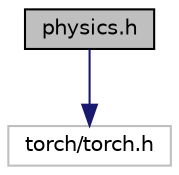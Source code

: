 digraph "physics.h"
{
 // INTERACTIVE_SVG=YES
 // LATEX_PDF_SIZE
  edge [fontname="Helvetica",fontsize="10",labelfontname="Helvetica",labelfontsize="10"];
  node [fontname="Helvetica",fontsize="10",shape=record];
  Node1 [label="physics.h",height=0.2,width=0.4,color="black", fillcolor="grey75", style="filled", fontcolor="black",tooltip="Provides physics-related functions for C++ operations."];
  Node1 -> Node2 [color="midnightblue",fontsize="10",style="solid",fontname="Helvetica"];
  Node2 [label="torch/torch.h",height=0.2,width=0.4,color="grey75", fillcolor="white", style="filled",tooltip=" "];
}

